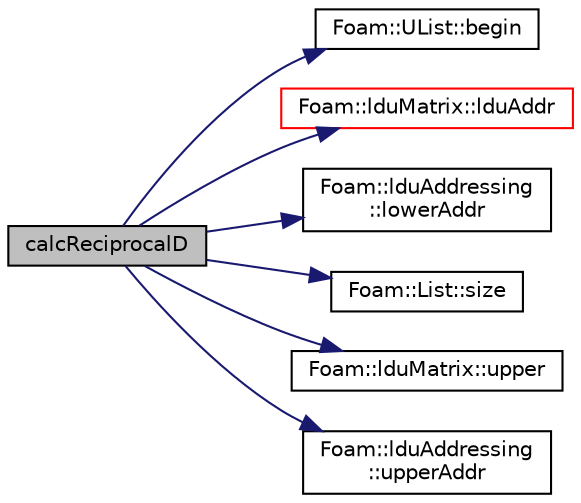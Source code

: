 digraph "calcReciprocalD"
{
  bgcolor="transparent";
  edge [fontname="Helvetica",fontsize="10",labelfontname="Helvetica",labelfontsize="10"];
  node [fontname="Helvetica",fontsize="10",shape=record];
  rankdir="LR";
  Node1 [label="calcReciprocalD",height=0.2,width=0.4,color="black", fillcolor="grey75", style="filled", fontcolor="black"];
  Node1 -> Node2 [color="midnightblue",fontsize="10",style="solid",fontname="Helvetica"];
  Node2 [label="Foam::UList::begin",height=0.2,width=0.4,color="black",URL="$a02731.html#a8a0643ef7f391465066f7f07d45ce934",tooltip="Return an iterator to begin traversing the UList. "];
  Node1 -> Node3 [color="midnightblue",fontsize="10",style="solid",fontname="Helvetica"];
  Node3 [label="Foam::lduMatrix::lduAddr",height=0.2,width=0.4,color="red",URL="$a01282.html#a4d0ef83ad6199d0b94d565de54a9eae5",tooltip="Return the LDU addressing. "];
  Node1 -> Node4 [color="midnightblue",fontsize="10",style="solid",fontname="Helvetica"];
  Node4 [label="Foam::lduAddressing\l::lowerAddr",height=0.2,width=0.4,color="black",URL="$a01277.html#af11f44951a37815ca736db386ad1c33e",tooltip="Return lower addressing. "];
  Node1 -> Node5 [color="midnightblue",fontsize="10",style="solid",fontname="Helvetica"];
  Node5 [label="Foam::List::size",height=0.2,width=0.4,color="black",URL="$a01364.html#a8a5f6fa29bd4b500caf186f60245b384",tooltip="Override size to be inconsistent with allocated storage. "];
  Node1 -> Node6 [color="midnightblue",fontsize="10",style="solid",fontname="Helvetica"];
  Node6 [label="Foam::lduMatrix::upper",height=0.2,width=0.4,color="black",URL="$a01282.html#a11672a767f497e24dce3ff31da13d9d0"];
  Node1 -> Node7 [color="midnightblue",fontsize="10",style="solid",fontname="Helvetica"];
  Node7 [label="Foam::lduAddressing\l::upperAddr",height=0.2,width=0.4,color="black",URL="$a01277.html#ae0eccad377069f19cbad2b04b06a21b0",tooltip="Return upper addressing. "];
}
